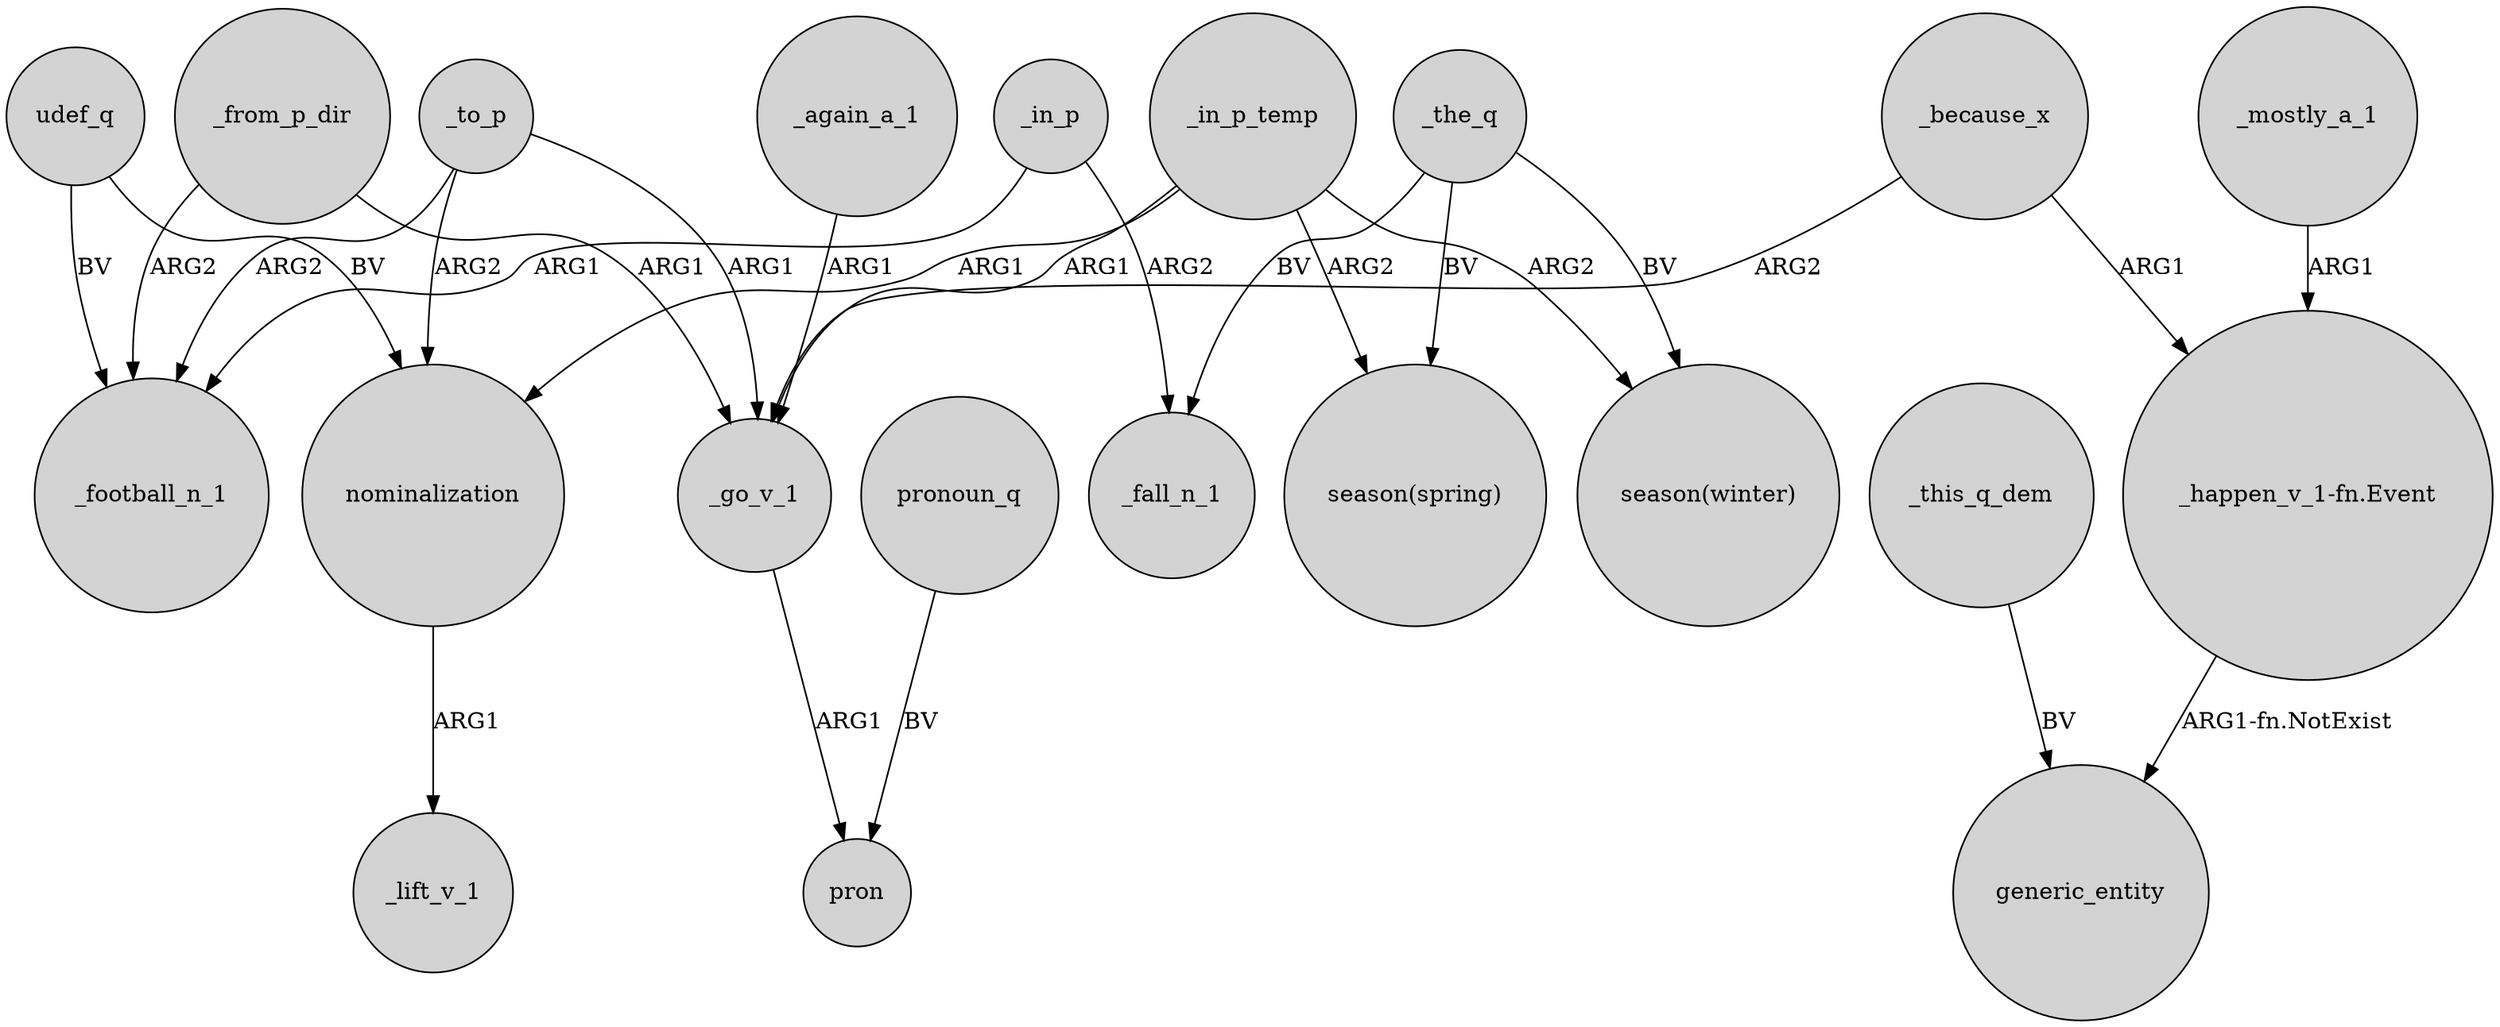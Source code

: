 digraph {
	node [shape=circle style=filled]
	_in_p -> _football_n_1 [label=ARG1]
	_in_p_temp -> "season(winter)" [label=ARG2]
	_again_a_1 -> _go_v_1 [label=ARG1]
	_in_p_temp -> _go_v_1 [label=ARG1]
	_because_x -> "_happen_v_1-fn.Event" [label=ARG1]
	_from_p_dir -> _football_n_1 [label=ARG2]
	"_happen_v_1-fn.Event" -> generic_entity [label="ARG1-fn.NotExist"]
	_the_q -> _fall_n_1 [label=BV]
	_mostly_a_1 -> "_happen_v_1-fn.Event" [label=ARG1]
	_in_p_temp -> "season(spring)" [label=ARG2]
	pronoun_q -> pron [label=BV]
	_in_p -> _fall_n_1 [label=ARG2]
	_this_q_dem -> generic_entity [label=BV]
	_to_p -> nominalization [label=ARG2]
	udef_q -> _football_n_1 [label=BV]
	_to_p -> _go_v_1 [label=ARG1]
	nominalization -> _lift_v_1 [label=ARG1]
	_to_p -> _football_n_1 [label=ARG2]
	_in_p_temp -> nominalization [label=ARG1]
	udef_q -> nominalization [label=BV]
	_because_x -> _go_v_1 [label=ARG2]
	_go_v_1 -> pron [label=ARG1]
	_the_q -> "season(spring)" [label=BV]
	_from_p_dir -> _go_v_1 [label=ARG1]
	_the_q -> "season(winter)" [label=BV]
}
